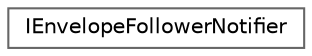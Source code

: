 digraph "Graphical Class Hierarchy"
{
 // INTERACTIVE_SVG=YES
 // LATEX_PDF_SIZE
  bgcolor="transparent";
  edge [fontname=Helvetica,fontsize=10,labelfontname=Helvetica,labelfontsize=10];
  node [fontname=Helvetica,fontsize=10,shape=box,height=0.2,width=0.4];
  rankdir="LR";
  Node0 [id="Node000000",label="IEnvelopeFollowerNotifier",height=0.2,width=0.4,color="grey40", fillcolor="white", style="filled",URL="$de/db3/classIEnvelopeFollowerNotifier.html",tooltip=" "];
}

